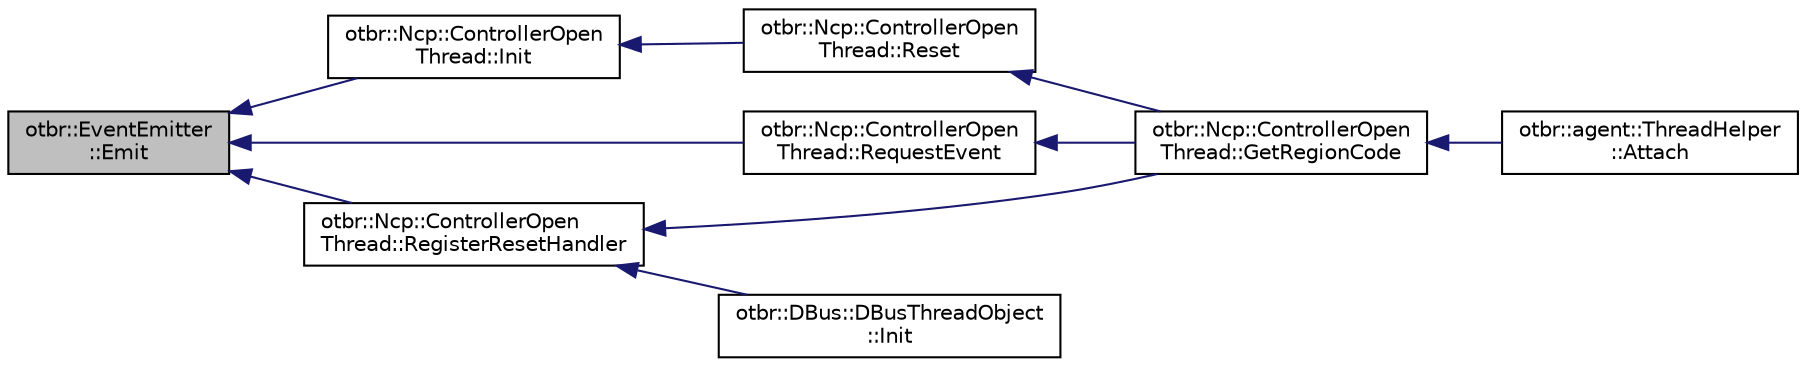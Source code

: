 digraph "otbr::EventEmitter::Emit"
{
  edge [fontname="Helvetica",fontsize="10",labelfontname="Helvetica",labelfontsize="10"];
  node [fontname="Helvetica",fontsize="10",shape=record];
  rankdir="LR";
  Node1 [label="otbr::EventEmitter\l::Emit",height=0.2,width=0.4,color="black", fillcolor="grey75", style="filled", fontcolor="black"];
  Node1 -> Node2 [dir="back",color="midnightblue",fontsize="10",style="solid",fontname="Helvetica"];
  Node2 [label="otbr::Ncp::ControllerOpen\lThread::Init",height=0.2,width=0.4,color="black", fillcolor="white", style="filled",URL="$db/d17/classotbr_1_1Ncp_1_1ControllerOpenThread.html#a186d75e377433267db8c08939250029c",tooltip="This method initalize the NCP controller. "];
  Node2 -> Node3 [dir="back",color="midnightblue",fontsize="10",style="solid",fontname="Helvetica"];
  Node3 [label="otbr::Ncp::ControllerOpen\lThread::Reset",height=0.2,width=0.4,color="black", fillcolor="white", style="filled",URL="$db/d17/classotbr_1_1Ncp_1_1ControllerOpenThread.html#a5b448faef8d2aac3fb29ad11e66959d2",tooltip="This method reset the NCP controller. "];
  Node3 -> Node4 [dir="back",color="midnightblue",fontsize="10",style="solid",fontname="Helvetica"];
  Node4 [label="otbr::Ncp::ControllerOpen\lThread::GetRegionCode",height=0.2,width=0.4,color="black", fillcolor="white", style="filled",URL="$db/d17/classotbr_1_1Ncp_1_1ControllerOpenThread.html#a8e0d328da9fa976d56084f2afd825559",tooltip="This method gets the region code. "];
  Node4 -> Node5 [dir="back",color="midnightblue",fontsize="10",style="solid",fontname="Helvetica"];
  Node5 [label="otbr::agent::ThreadHelper\l::Attach",height=0.2,width=0.4,color="black", fillcolor="white", style="filled",URL="$d4/d44/classotbr_1_1agent_1_1ThreadHelper.html#aa6d3515dd87508e50d61ef89903a5ada",tooltip="This method attaches the device to the Thread network. "];
  Node1 -> Node6 [dir="back",color="midnightblue",fontsize="10",style="solid",fontname="Helvetica"];
  Node6 [label="otbr::Ncp::ControllerOpen\lThread::RequestEvent",height=0.2,width=0.4,color="black", fillcolor="white", style="filled",URL="$db/d17/classotbr_1_1Ncp_1_1ControllerOpenThread.html#a8524d0ecd87b3e5c08882f84ecd823cc",tooltip="This method request the event. "];
  Node6 -> Node4 [dir="back",color="midnightblue",fontsize="10",style="solid",fontname="Helvetica"];
  Node1 -> Node7 [dir="back",color="midnightblue",fontsize="10",style="solid",fontname="Helvetica"];
  Node7 [label="otbr::Ncp::ControllerOpen\lThread::RegisterResetHandler",height=0.2,width=0.4,color="black", fillcolor="white", style="filled",URL="$db/d17/classotbr_1_1Ncp_1_1ControllerOpenThread.html#ac48d8ebc69b8654edc2c071648d3e7a8",tooltip="This method registers a reset handler. "];
  Node7 -> Node4 [dir="back",color="midnightblue",fontsize="10",style="solid",fontname="Helvetica"];
  Node7 -> Node8 [dir="back",color="midnightblue",fontsize="10",style="solid",fontname="Helvetica"];
  Node8 [label="otbr::DBus::DBusThreadObject\l::Init",height=0.2,width=0.4,color="black", fillcolor="white", style="filled",URL="$de/d73/classotbr_1_1DBus_1_1DBusThreadObject.html#a56365e35e991a3d5c2462d3c224b27b7",tooltip="This method initializes the dbus thread object. "];
}
